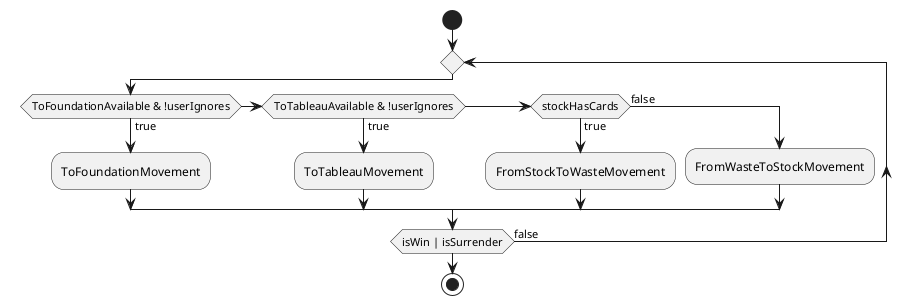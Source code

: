 @startuml

start

repeat
    if (ToFoundationAvailable & !userIgnores) then (true)
        :ToFoundationMovement;
    elseif (ToTableauAvailable & !userIgnores) then (true)
        :ToTableauMovement;
    elseif (stockHasCards) then (true)
        :FromStockToWasteMovement;
    else (false)
        :FromWasteToStockMovement;
    endif

repeat while (isWin | isSurrender) is (false)

stop

@enduml